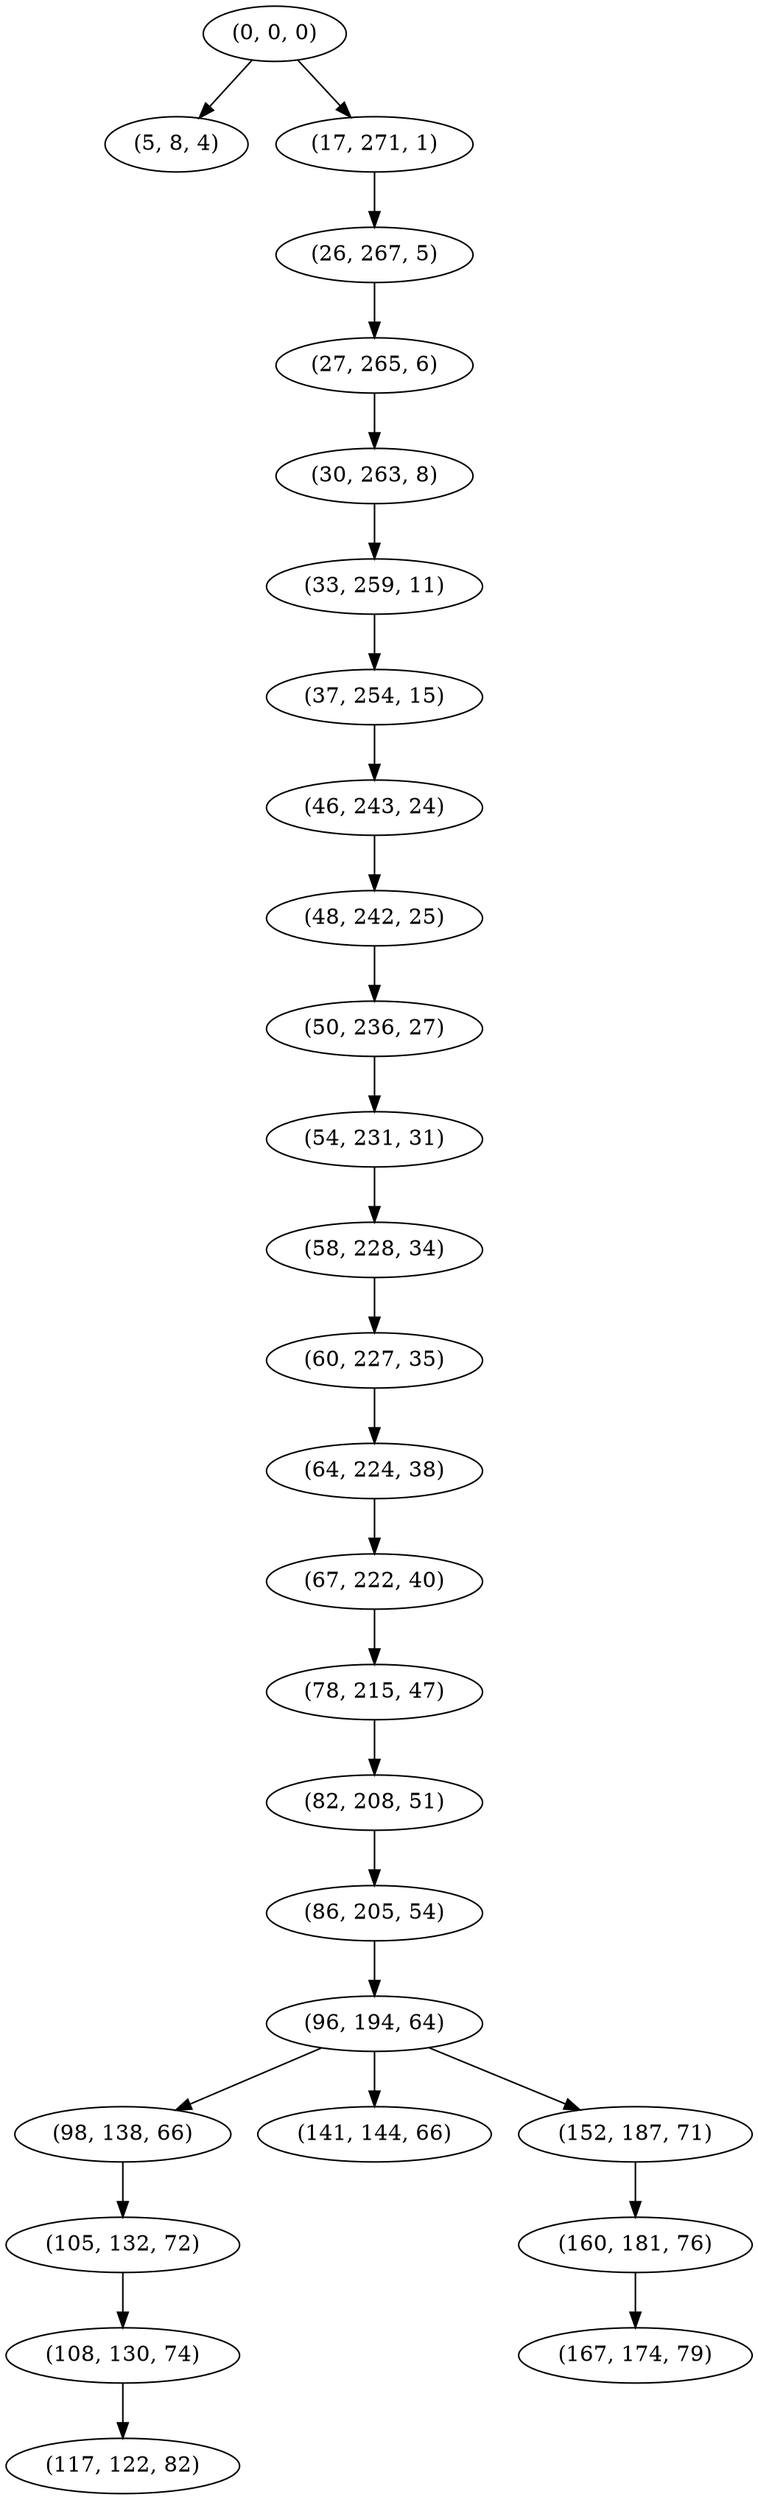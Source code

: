 digraph tree {
    "(0, 0, 0)";
    "(5, 8, 4)";
    "(17, 271, 1)";
    "(26, 267, 5)";
    "(27, 265, 6)";
    "(30, 263, 8)";
    "(33, 259, 11)";
    "(37, 254, 15)";
    "(46, 243, 24)";
    "(48, 242, 25)";
    "(50, 236, 27)";
    "(54, 231, 31)";
    "(58, 228, 34)";
    "(60, 227, 35)";
    "(64, 224, 38)";
    "(67, 222, 40)";
    "(78, 215, 47)";
    "(82, 208, 51)";
    "(86, 205, 54)";
    "(96, 194, 64)";
    "(98, 138, 66)";
    "(105, 132, 72)";
    "(108, 130, 74)";
    "(117, 122, 82)";
    "(141, 144, 66)";
    "(152, 187, 71)";
    "(160, 181, 76)";
    "(167, 174, 79)";
    "(0, 0, 0)" -> "(5, 8, 4)";
    "(0, 0, 0)" -> "(17, 271, 1)";
    "(17, 271, 1)" -> "(26, 267, 5)";
    "(26, 267, 5)" -> "(27, 265, 6)";
    "(27, 265, 6)" -> "(30, 263, 8)";
    "(30, 263, 8)" -> "(33, 259, 11)";
    "(33, 259, 11)" -> "(37, 254, 15)";
    "(37, 254, 15)" -> "(46, 243, 24)";
    "(46, 243, 24)" -> "(48, 242, 25)";
    "(48, 242, 25)" -> "(50, 236, 27)";
    "(50, 236, 27)" -> "(54, 231, 31)";
    "(54, 231, 31)" -> "(58, 228, 34)";
    "(58, 228, 34)" -> "(60, 227, 35)";
    "(60, 227, 35)" -> "(64, 224, 38)";
    "(64, 224, 38)" -> "(67, 222, 40)";
    "(67, 222, 40)" -> "(78, 215, 47)";
    "(78, 215, 47)" -> "(82, 208, 51)";
    "(82, 208, 51)" -> "(86, 205, 54)";
    "(86, 205, 54)" -> "(96, 194, 64)";
    "(96, 194, 64)" -> "(98, 138, 66)";
    "(96, 194, 64)" -> "(141, 144, 66)";
    "(96, 194, 64)" -> "(152, 187, 71)";
    "(98, 138, 66)" -> "(105, 132, 72)";
    "(105, 132, 72)" -> "(108, 130, 74)";
    "(108, 130, 74)" -> "(117, 122, 82)";
    "(152, 187, 71)" -> "(160, 181, 76)";
    "(160, 181, 76)" -> "(167, 174, 79)";
}
